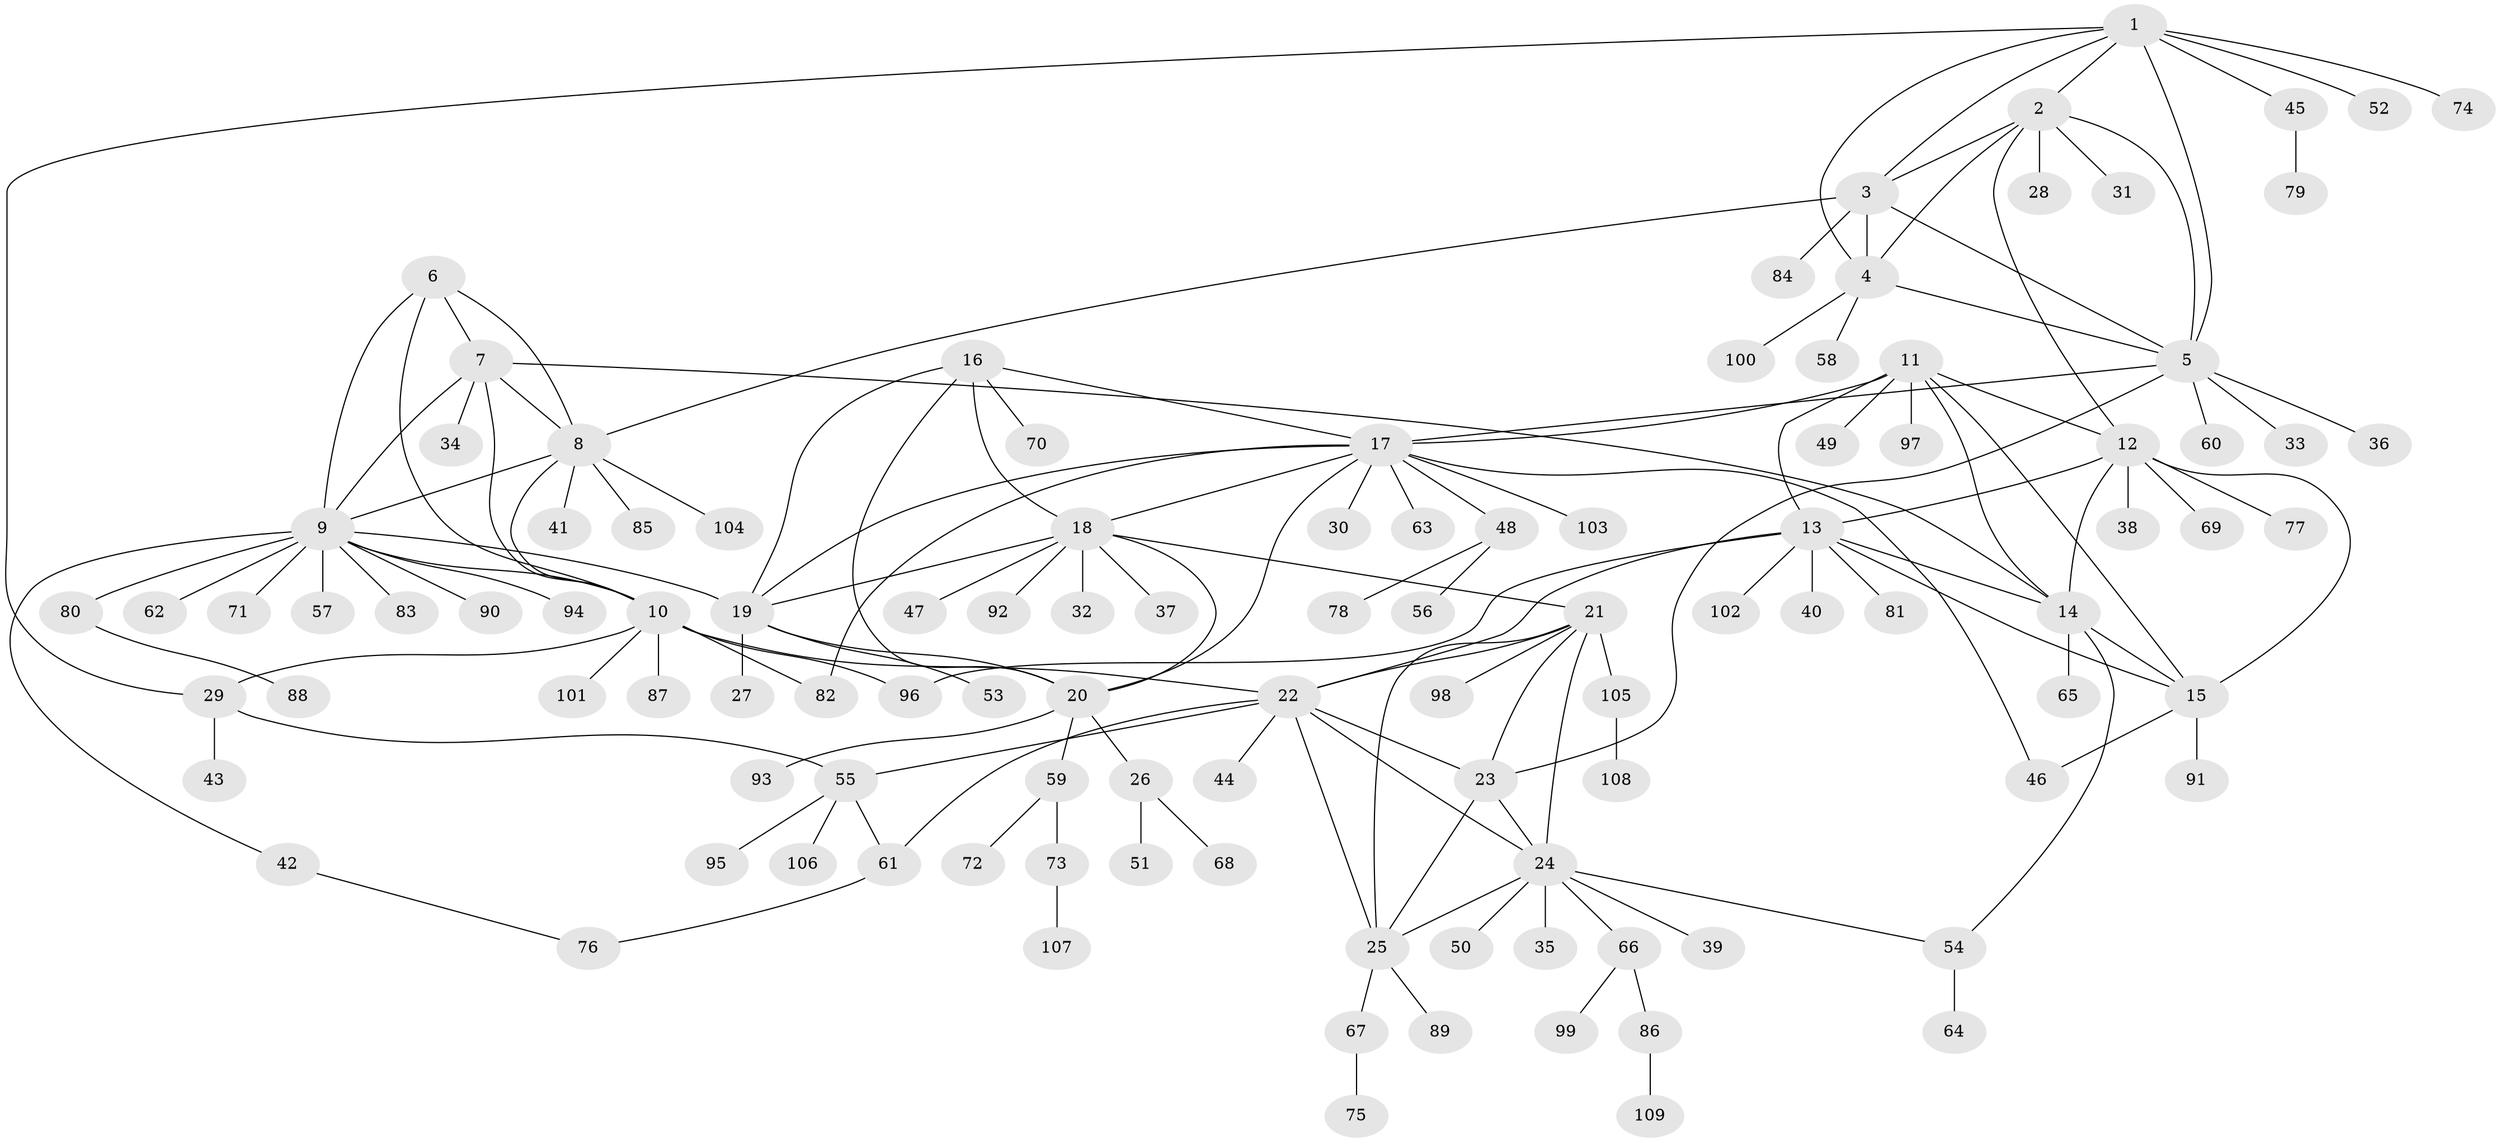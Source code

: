 // coarse degree distribution, {7: 0.047619047619047616, 5: 0.047619047619047616, 10: 0.011904761904761904, 4: 0.03571428571428571, 11: 0.023809523809523808, 9: 0.023809523809523808, 6: 0.023809523809523808, 14: 0.011904761904761904, 8: 0.011904761904761904, 2: 0.09523809523809523, 1: 0.6428571428571429, 3: 0.023809523809523808}
// Generated by graph-tools (version 1.1) at 2025/52/02/27/25 19:52:15]
// undirected, 109 vertices, 152 edges
graph export_dot {
graph [start="1"]
  node [color=gray90,style=filled];
  1;
  2;
  3;
  4;
  5;
  6;
  7;
  8;
  9;
  10;
  11;
  12;
  13;
  14;
  15;
  16;
  17;
  18;
  19;
  20;
  21;
  22;
  23;
  24;
  25;
  26;
  27;
  28;
  29;
  30;
  31;
  32;
  33;
  34;
  35;
  36;
  37;
  38;
  39;
  40;
  41;
  42;
  43;
  44;
  45;
  46;
  47;
  48;
  49;
  50;
  51;
  52;
  53;
  54;
  55;
  56;
  57;
  58;
  59;
  60;
  61;
  62;
  63;
  64;
  65;
  66;
  67;
  68;
  69;
  70;
  71;
  72;
  73;
  74;
  75;
  76;
  77;
  78;
  79;
  80;
  81;
  82;
  83;
  84;
  85;
  86;
  87;
  88;
  89;
  90;
  91;
  92;
  93;
  94;
  95;
  96;
  97;
  98;
  99;
  100;
  101;
  102;
  103;
  104;
  105;
  106;
  107;
  108;
  109;
  1 -- 2;
  1 -- 3;
  1 -- 4;
  1 -- 5;
  1 -- 29;
  1 -- 45;
  1 -- 52;
  1 -- 74;
  2 -- 3;
  2 -- 4;
  2 -- 5;
  2 -- 12;
  2 -- 28;
  2 -- 31;
  3 -- 4;
  3 -- 5;
  3 -- 8;
  3 -- 84;
  4 -- 5;
  4 -- 58;
  4 -- 100;
  5 -- 17;
  5 -- 23;
  5 -- 33;
  5 -- 36;
  5 -- 60;
  6 -- 7;
  6 -- 8;
  6 -- 9;
  6 -- 10;
  7 -- 8;
  7 -- 9;
  7 -- 10;
  7 -- 14;
  7 -- 34;
  8 -- 9;
  8 -- 10;
  8 -- 41;
  8 -- 85;
  8 -- 104;
  9 -- 10;
  9 -- 19;
  9 -- 42;
  9 -- 57;
  9 -- 62;
  9 -- 71;
  9 -- 80;
  9 -- 83;
  9 -- 90;
  9 -- 94;
  10 -- 22;
  10 -- 29;
  10 -- 82;
  10 -- 87;
  10 -- 96;
  10 -- 101;
  11 -- 12;
  11 -- 13;
  11 -- 14;
  11 -- 15;
  11 -- 17;
  11 -- 49;
  11 -- 97;
  12 -- 13;
  12 -- 14;
  12 -- 15;
  12 -- 38;
  12 -- 69;
  12 -- 77;
  13 -- 14;
  13 -- 15;
  13 -- 22;
  13 -- 40;
  13 -- 81;
  13 -- 96;
  13 -- 102;
  14 -- 15;
  14 -- 54;
  14 -- 65;
  15 -- 46;
  15 -- 91;
  16 -- 17;
  16 -- 18;
  16 -- 19;
  16 -- 20;
  16 -- 70;
  17 -- 18;
  17 -- 19;
  17 -- 20;
  17 -- 30;
  17 -- 46;
  17 -- 48;
  17 -- 63;
  17 -- 82;
  17 -- 103;
  18 -- 19;
  18 -- 20;
  18 -- 21;
  18 -- 32;
  18 -- 37;
  18 -- 47;
  18 -- 92;
  19 -- 20;
  19 -- 27;
  19 -- 53;
  20 -- 26;
  20 -- 59;
  20 -- 93;
  21 -- 22;
  21 -- 23;
  21 -- 24;
  21 -- 25;
  21 -- 98;
  21 -- 105;
  22 -- 23;
  22 -- 24;
  22 -- 25;
  22 -- 44;
  22 -- 55;
  22 -- 61;
  23 -- 24;
  23 -- 25;
  24 -- 25;
  24 -- 35;
  24 -- 39;
  24 -- 50;
  24 -- 54;
  24 -- 66;
  25 -- 67;
  25 -- 89;
  26 -- 51;
  26 -- 68;
  29 -- 43;
  29 -- 55;
  42 -- 76;
  45 -- 79;
  48 -- 56;
  48 -- 78;
  54 -- 64;
  55 -- 61;
  55 -- 95;
  55 -- 106;
  59 -- 72;
  59 -- 73;
  61 -- 76;
  66 -- 86;
  66 -- 99;
  67 -- 75;
  73 -- 107;
  80 -- 88;
  86 -- 109;
  105 -- 108;
}
